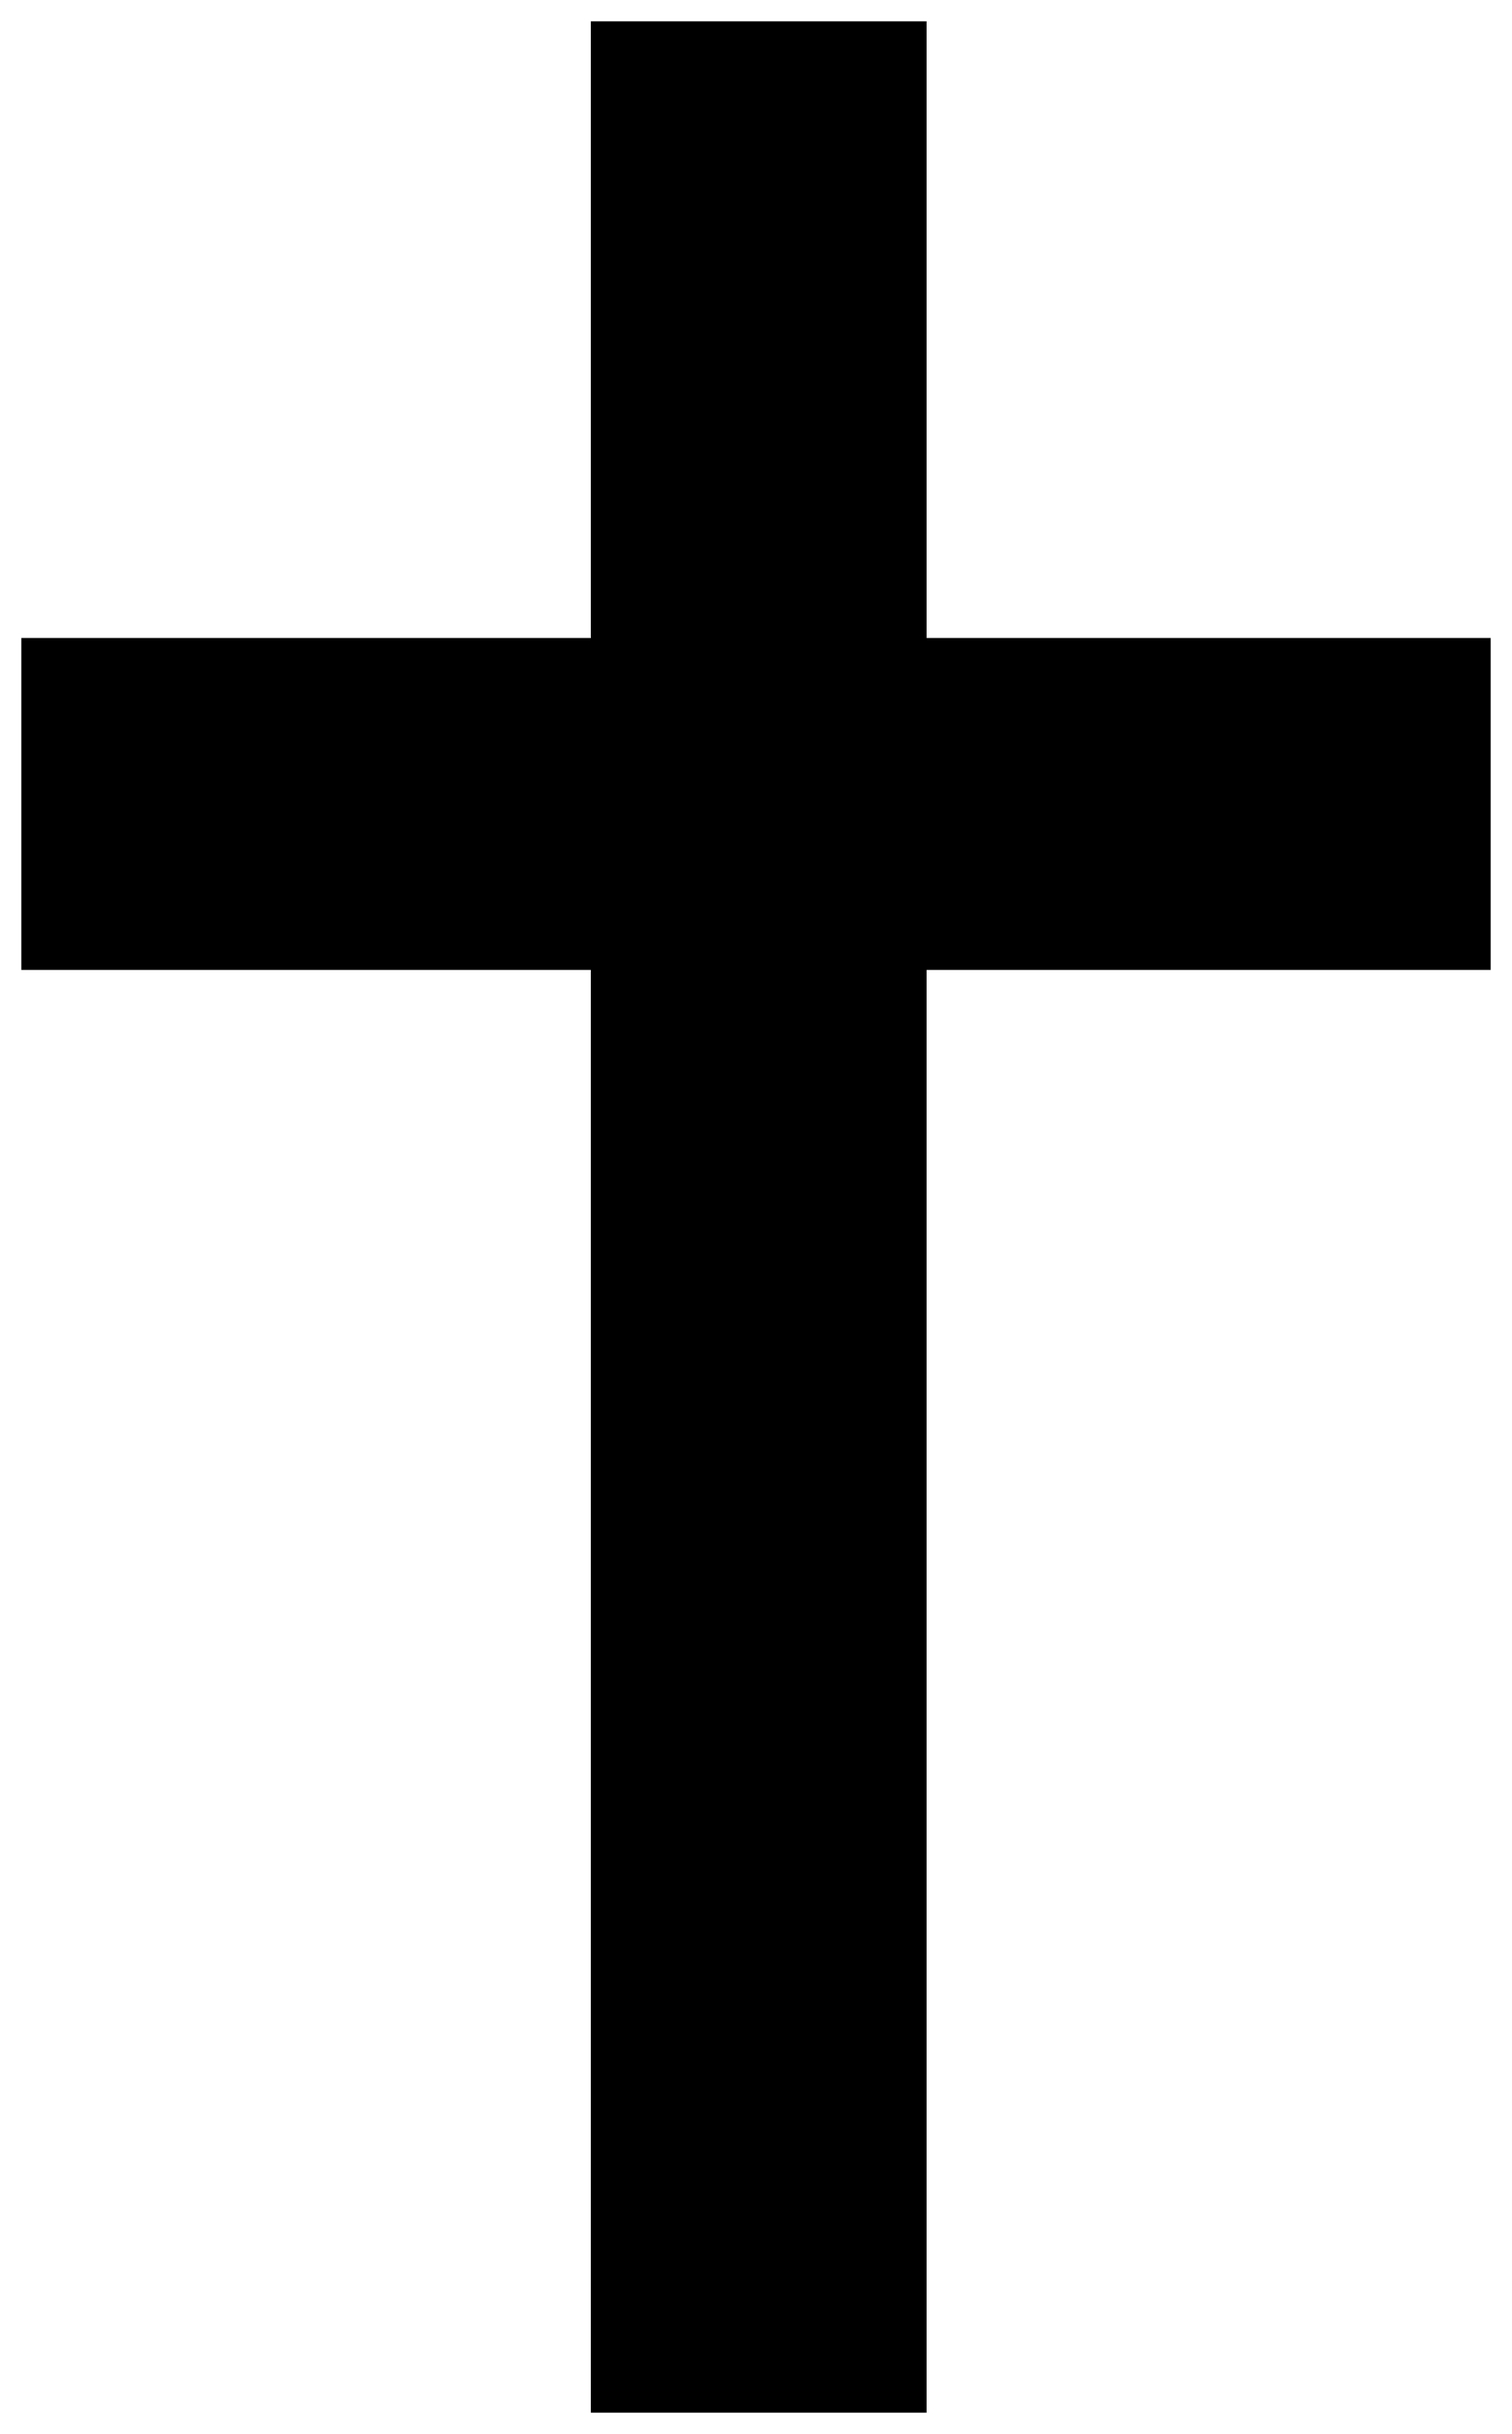 


\begin{tikzpicture}[y=0.80pt, x=0.80pt, yscale=-1.0, xscale=1.0, inner sep=0pt, outer sep=0pt]
\begin{scope}[shift={(100.0,1832.0)},nonzero rule]
  \path[draw=.,fill=.,line width=1.600pt] (970.0,-856.0) --
    (635.0,-856.0) -- (635.0,0.0) -- (438.0,0.0) --
    (438.0,-856.0) -- (100.0,-856.0) -- (100.0,-1051.0) --
    (438.0,-1051.0) -- (438.0,-1417.0) -- (635.0,-1417.0) --
    (635.0,-1051.0) -- (970.0,-1051.0) -- (970.0,-856.0) --
    cycle;
\end{scope}

\end{tikzpicture}

